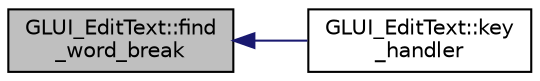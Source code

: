 digraph "GLUI_EditText::find_word_break"
{
  edge [fontname="Helvetica",fontsize="10",labelfontname="Helvetica",labelfontsize="10"];
  node [fontname="Helvetica",fontsize="10",shape=record];
  rankdir="LR";
  Node1 [label="GLUI_EditText::find\l_word_break",height=0.2,width=0.4,color="black", fillcolor="grey75", style="filled", fontcolor="black"];
  Node1 -> Node2 [dir="back",color="midnightblue",fontsize="10",style="solid"];
  Node2 [label="GLUI_EditText::key\l_handler",height=0.2,width=0.4,color="black", fillcolor="white", style="filled",URL="$class_g_l_u_i___edit_text.html#a92fcd78877375cb2bba3b5e9f88635b6"];
}
